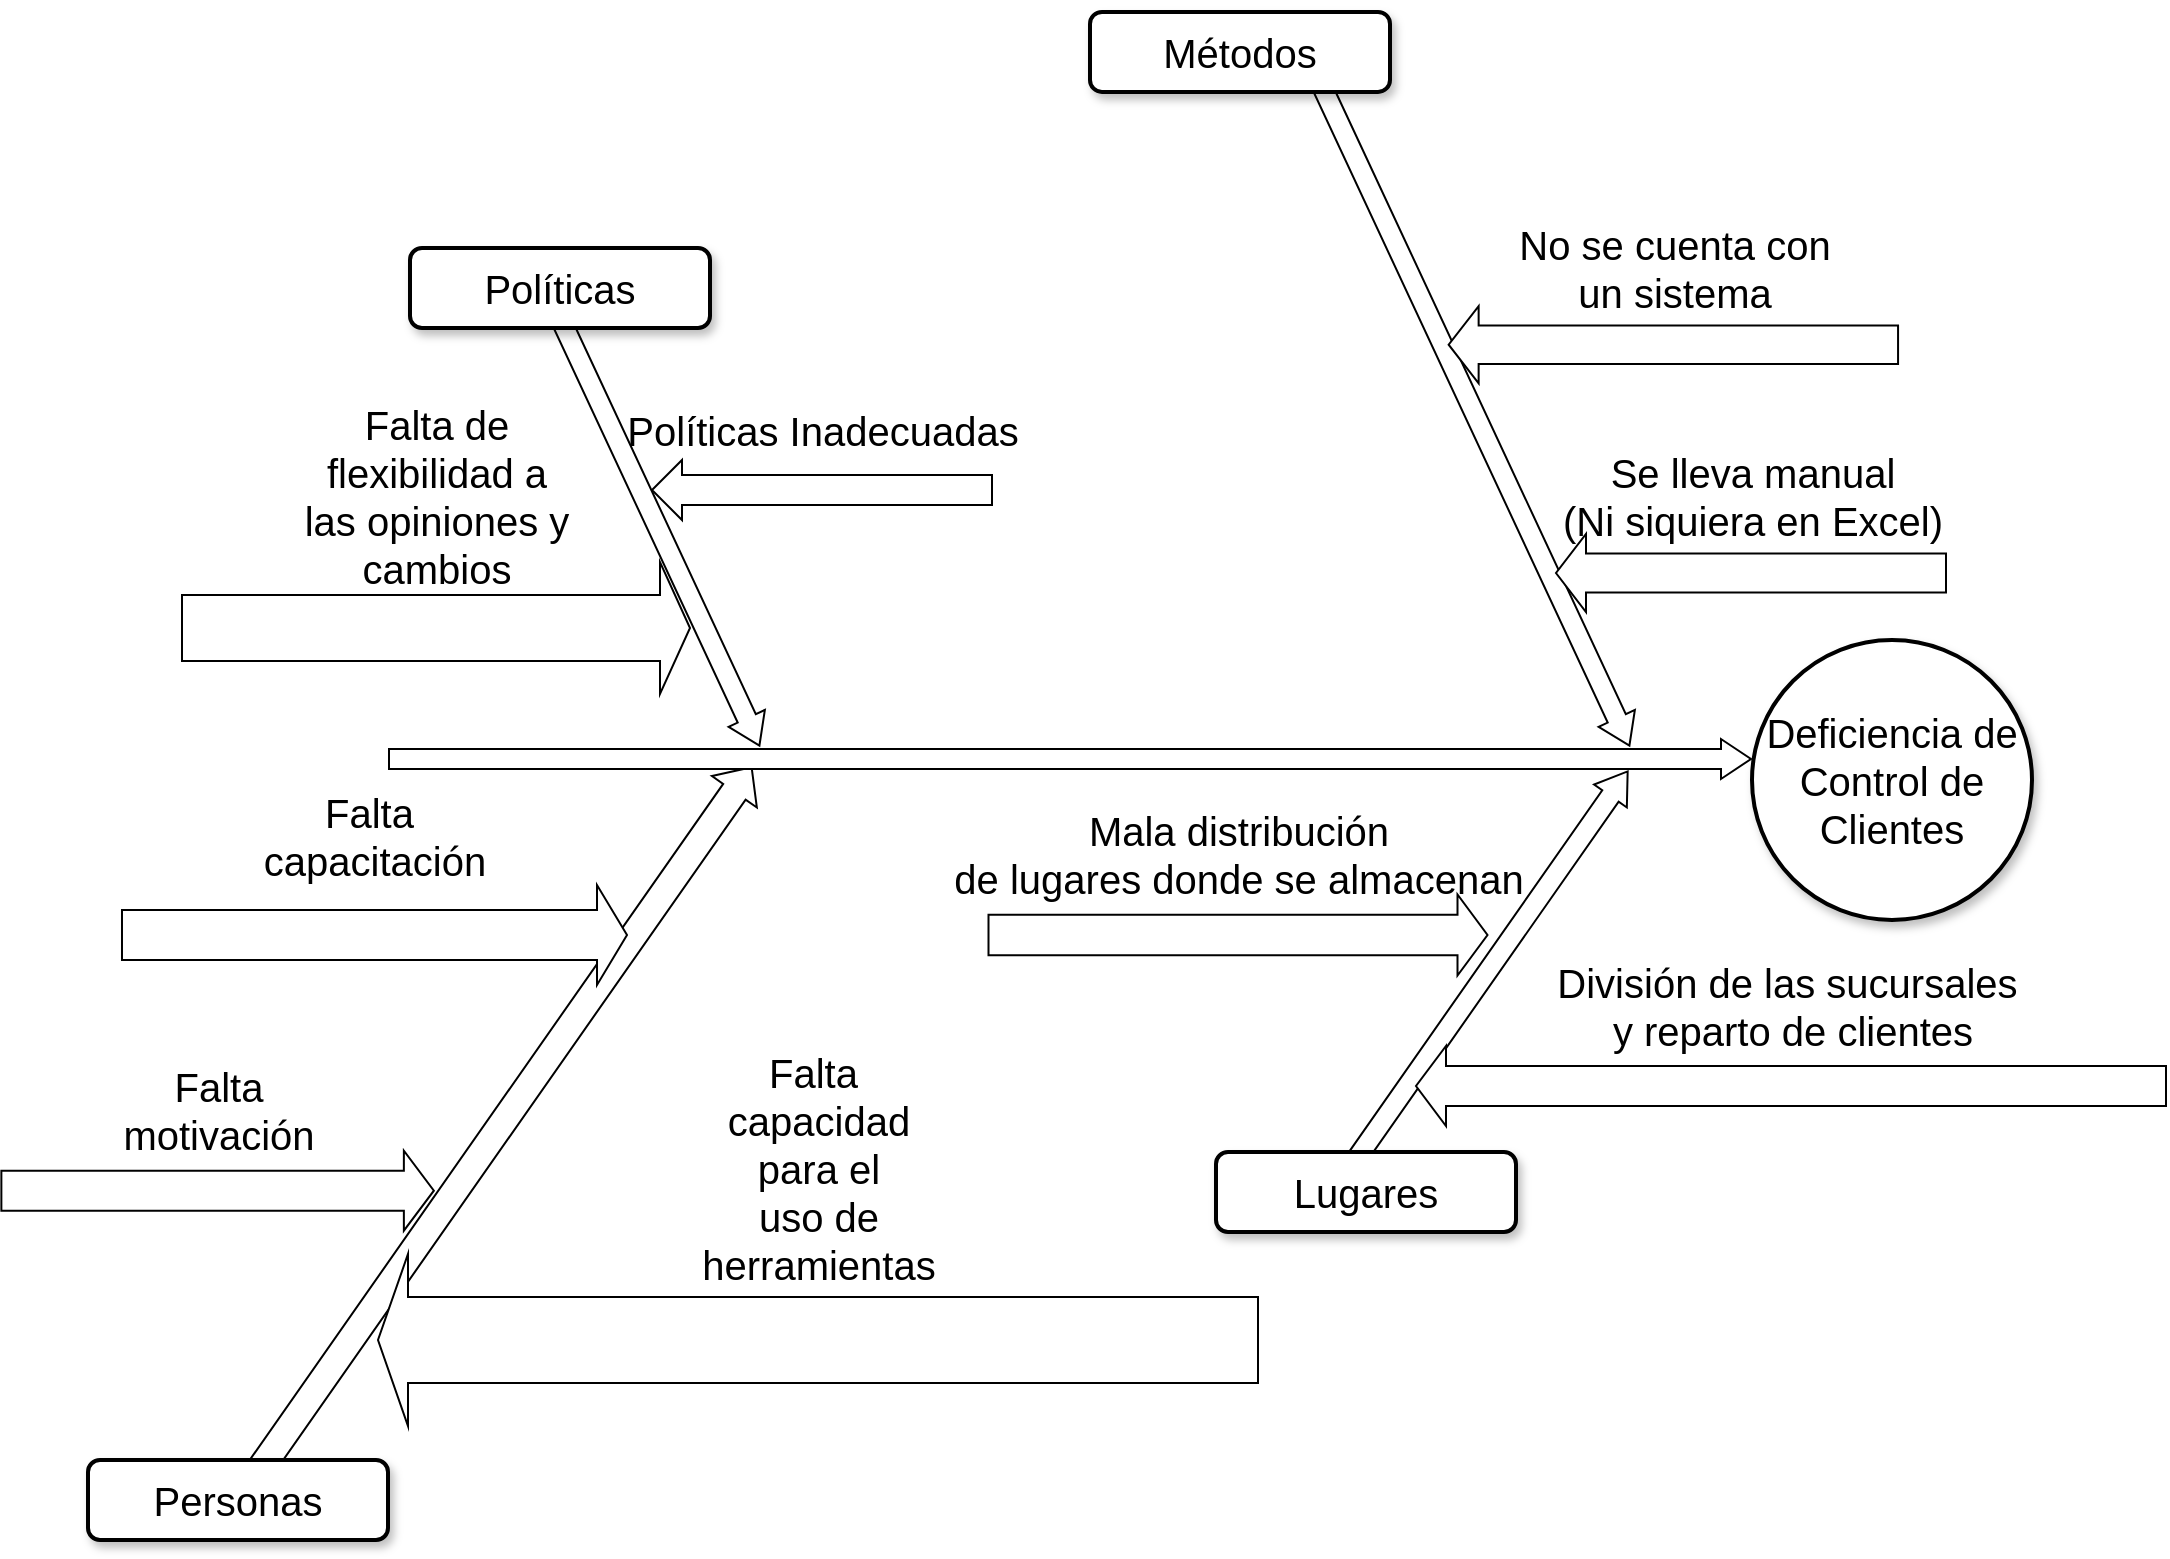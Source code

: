 <mxfile version="14.7.3"><diagram name="Page-1" id="b7a7eaba-c6c5-6fbe-34ae-1d3a4219ac39"><mxGraphModel dx="1068" dy="483" grid="1" gridSize="10" guides="1" tooltips="1" connect="1" arrows="1" fold="1" page="1" pageScale="1.5" pageWidth="1169" pageHeight="826" background="none" math="0" shadow="0"><root><mxCell id="0" style=";html=1;"/><mxCell id="1" style=";html=1;" parent="0"/><mxCell id="279d4c6e8b4f5ae2-2" value="" style="html=1;shadow=0;dashed=0;align=center;verticalAlign=middle;shape=mxgraph.arrows2.arrow;dy=0.5;dx=15;direction=north;notch=0;rounded=0;strokeWidth=1;fontSize=20;rotation=35;" parent="1" vertex="1"><mxGeometry x="530.67" y="584.03" width="27.39" height="437.39" as="geometry"/></mxCell><mxCell id="279d4c6e8b4f5ae2-4" value="" style="html=1;shadow=0;dashed=0;align=center;verticalAlign=middle;shape=mxgraph.arrows2.arrow;dy=0.5;dx=15;direction=north;notch=0;rounded=0;strokeWidth=1;fontSize=20;rotation=35;" parent="1" vertex="1"><mxGeometry x="1029" y="604" width="20" height="240" as="geometry"/></mxCell><mxCell id="279d4c6e8b4f5ae2-5" value="" style="html=1;shadow=0;dashed=0;align=center;verticalAlign=middle;shape=mxgraph.arrows2.arrow;dy=0.5;dx=15;direction=north;notch=0;rounded=0;strokeWidth=1;fontSize=20;rotation=90;" parent="1" vertex="1"><mxGeometry x="819" y="279" width="20" height="681" as="geometry"/></mxCell><mxCell id="279d4c6e8b4f5ae2-6" value="" style="html=1;shadow=0;dashed=0;align=center;verticalAlign=middle;shape=mxgraph.arrows2.arrow;dy=0.5;dx=15;direction=north;notch=0;rounded=0;strokeWidth=1;fontSize=20;rotation=155;" parent="1" vertex="1"><mxGeometry x="613" y="384" width="20" height="240" as="geometry"/></mxCell><mxCell id="279d4c6e8b4f5ae2-8" value="" style="html=1;shadow=0;dashed=0;align=center;verticalAlign=middle;shape=mxgraph.arrows2.arrow;dy=0.5;dx=15;direction=north;notch=0;rounded=0;strokeWidth=1;fontSize=20;rotation=155;" parent="1" vertex="1"><mxGeometry x="1021.65" y="265.13" width="20" height="364.71" as="geometry"/></mxCell><mxCell id="279d4c6e8b4f5ae2-9" value="Políticas" style="rounded=1;whiteSpace=wrap;html=1;shadow=1;strokeWidth=2;fontSize=20;" parent="1" vertex="1"><mxGeometry x="499" y="364" width="150" height="40" as="geometry"/></mxCell><mxCell id="279d4c6e8b4f5ae2-11" value="Métodos" style="rounded=1;whiteSpace=wrap;html=1;shadow=1;strokeWidth=2;fontSize=20;" parent="1" vertex="1"><mxGeometry x="839" y="245.94" width="150" height="40" as="geometry"/></mxCell><mxCell id="279d4c6e8b4f5ae2-12" value="Personas" style="rounded=1;whiteSpace=wrap;html=1;shadow=1;strokeWidth=2;fontSize=20;" parent="1" vertex="1"><mxGeometry x="338" y="970" width="150" height="40" as="geometry"/></mxCell><mxCell id="279d4c6e8b4f5ae2-14" value="Lugares" style="rounded=1;whiteSpace=wrap;html=1;shadow=1;strokeWidth=2;fontSize=20;" parent="1" vertex="1"><mxGeometry x="902" y="816" width="150" height="40" as="geometry"/></mxCell><mxCell id="279d4c6e8b4f5ae2-15" value="Deficiencia de Control de Clientes" style="ellipse;whiteSpace=wrap;html=1;rounded=1;shadow=1;strokeWidth=2;fontSize=20;" parent="1" vertex="1"><mxGeometry x="1170" y="560" width="140" height="140" as="geometry"/></mxCell><mxCell id="279d4c6e8b4f5ae2-16" value="Políticas Inadecuadas" style="html=1;shadow=0;dashed=0;align=center;verticalAlign=middle;shape=mxgraph.arrows2.arrow;dy=0.5;dx=15;direction=south;notch=0;rounded=0;strokeWidth=1;fontSize=20;rotation=90;horizontal=0;labelPosition=left;verticalLabelPosition=middle;" parent="1" vertex="1"><mxGeometry x="690" y="400" width="30" height="170" as="geometry"/></mxCell><mxCell id="279d4c6e8b4f5ae2-19" value="Falta&lt;br&gt;motivación" style="html=1;shadow=0;dashed=0;align=center;verticalAlign=middle;shape=mxgraph.arrows2.arrow;dy=0.5;dx=15;direction=north;notch=0;rounded=0;strokeWidth=1;fontSize=20;rotation=90;horizontal=0;labelPosition=left;verticalLabelPosition=middle;" parent="1" vertex="1"><mxGeometry x="382.81" y="727.19" width="40" height="216.25" as="geometry"/></mxCell><mxCell id="279d4c6e8b4f5ae2-21" value="División de las sucursales&amp;nbsp;&lt;br&gt;y reparto de clientes" style="html=1;shadow=0;dashed=0;align=center;verticalAlign=middle;shape=mxgraph.arrows2.arrow;dy=0.5;dx=15;direction=south;notch=0;rounded=0;strokeWidth=1;fontSize=20;rotation=90;horizontal=0;labelPosition=left;verticalLabelPosition=middle;" parent="1" vertex="1"><mxGeometry x="1169.5" y="595.5" width="40" height="375" as="geometry"/></mxCell><mxCell id="279d4c6e8b4f5ae2-22" value="Falta de &lt;br&gt;flexibilidad a&lt;br&gt;las opiniones y&lt;br&gt;cambios" style="html=1;shadow=0;dashed=0;align=center;verticalAlign=middle;shape=mxgraph.arrows2.arrow;dy=0.5;dx=15;direction=north;notch=0;rounded=0;strokeWidth=1;fontSize=20;rotation=90;horizontal=0;labelPosition=left;verticalLabelPosition=middle;" parent="1" vertex="1"><mxGeometry x="479" y="427" width="66" height="254" as="geometry"/></mxCell><mxCell id="279d4c6e8b4f5ae2-24" value="Se lleva manual&lt;br&gt;(Ni siquiera en Excel)" style="html=1;shadow=0;dashed=0;align=center;verticalAlign=middle;shape=mxgraph.arrows2.arrow;dy=0.5;dx=15;direction=south;notch=0;rounded=0;strokeWidth=1;fontSize=20;rotation=90;horizontal=0;labelPosition=left;verticalLabelPosition=middle;" parent="1" vertex="1"><mxGeometry x="1150" y="429" width="39" height="195" as="geometry"/></mxCell><mxCell id="279d4c6e8b4f5ae2-25" value="Falta&amp;nbsp;&lt;br&gt;capacitación" style="html=1;shadow=0;dashed=0;align=center;verticalAlign=middle;shape=mxgraph.arrows2.arrow;dy=0.5;dx=15;direction=north;notch=0;rounded=0;strokeWidth=1;fontSize=20;rotation=90;horizontal=0;labelPosition=left;verticalLabelPosition=middle;" parent="1" vertex="1"><mxGeometry x="456.25" y="581.25" width="50" height="252.51" as="geometry"/></mxCell><mxCell id="279d4c6e8b4f5ae2-27" value="Mala distribución&lt;br&gt;de lugares donde se almacenan" style="html=1;shadow=0;dashed=0;align=center;verticalAlign=middle;shape=mxgraph.arrows2.arrow;dy=0.5;dx=15;direction=north;notch=0;rounded=0;strokeWidth=1;fontSize=20;rotation=90;horizontal=0;labelPosition=left;verticalLabelPosition=middle;" parent="1" vertex="1"><mxGeometry x="892.75" y="582.75" width="40.5" height="249.5" as="geometry"/></mxCell><mxCell id="EvBHWuM9fW6rsO5dFP5q-2" value="No se cuenta con&lt;br&gt;un sistema" style="html=1;shadow=0;dashed=0;align=center;verticalAlign=middle;shape=mxgraph.arrows2.arrow;dy=0.5;dx=15;direction=south;notch=0;rounded=0;strokeWidth=1;fontSize=20;rotation=90;horizontal=0;labelPosition=left;verticalLabelPosition=middle;" vertex="1" parent="1"><mxGeometry x="1111.35" y="300" width="38.65" height="224.71" as="geometry"/></mxCell><mxCell id="EvBHWuM9fW6rsO5dFP5q-5" value="Falta&amp;nbsp;&lt;br&gt;capacidad&lt;br&gt;para el&lt;br&gt;uso de&lt;br&gt;herramientas" style="html=1;shadow=0;dashed=0;align=center;verticalAlign=middle;shape=mxgraph.arrows2.arrow;dy=0.5;dx=15;direction=south;notch=0;rounded=0;strokeWidth=1;fontSize=20;rotation=90;horizontal=0;labelPosition=left;verticalLabelPosition=middle;" vertex="1" parent="1"><mxGeometry x="660" y="690" width="86" height="440" as="geometry"/></mxCell></root></mxGraphModel></diagram></mxfile>